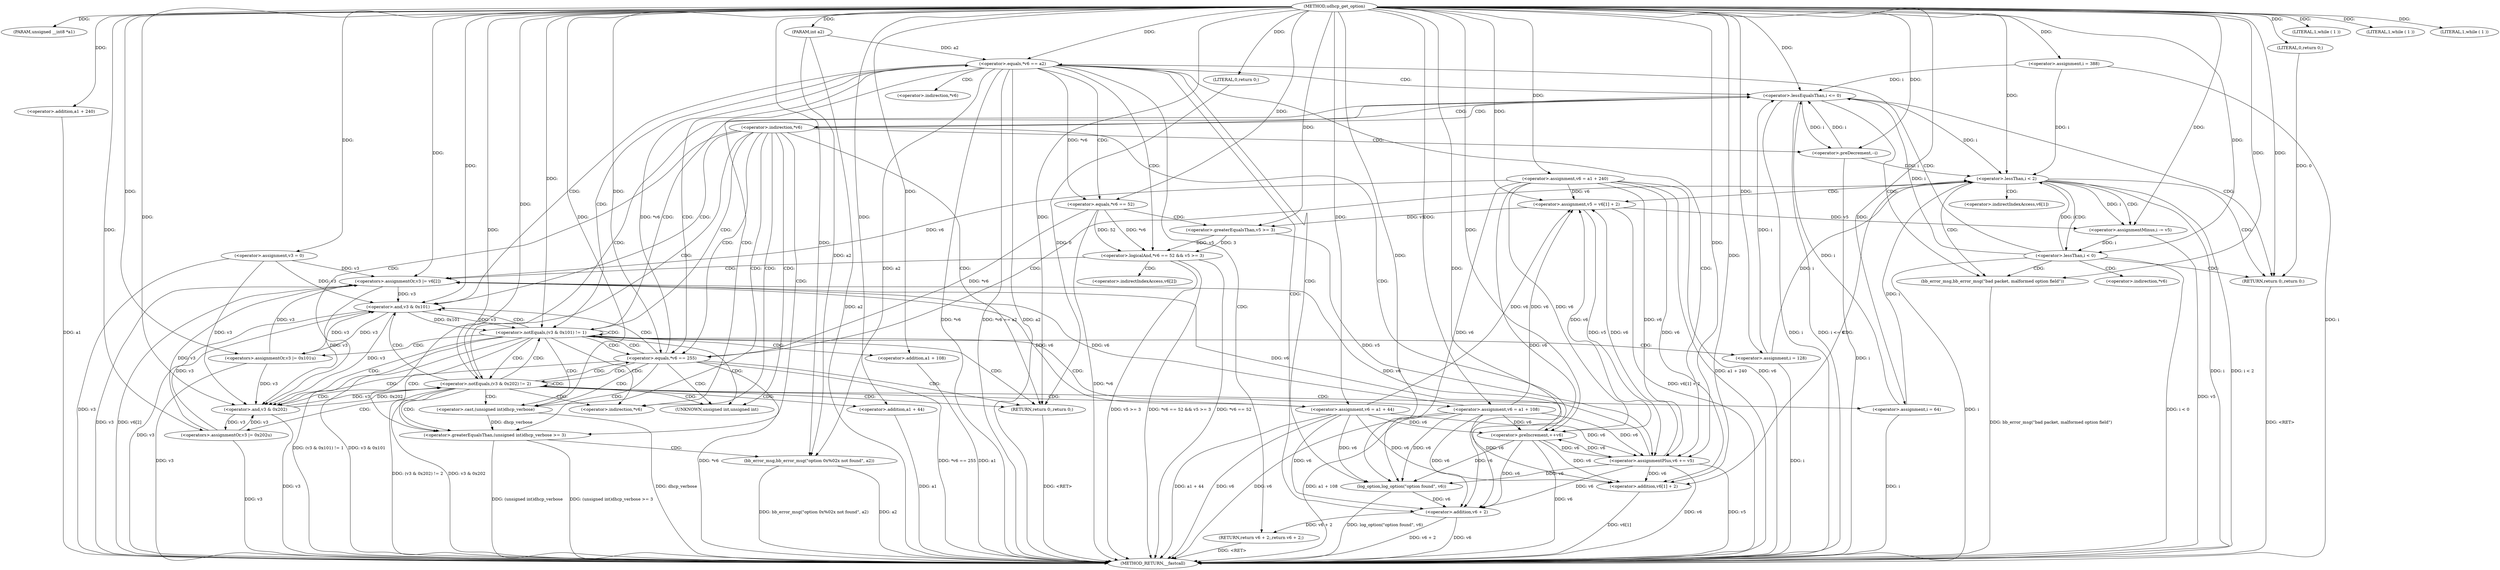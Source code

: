 digraph udhcp_get_option {  
"1000105" [label = "(METHOD,udhcp_get_option)" ]
"1000256" [label = "(METHOD_RETURN,__fastcall)" ]
"1000106" [label = "(PARAM,unsigned __int8 *a1)" ]
"1000107" [label = "(PARAM,int a2)" ]
"1000113" [label = "(<operator>.assignment,v3 = 0)" ]
"1000116" [label = "(<operator>.assignment,v6 = a1 + 240)" ]
"1000118" [label = "(<operator>.addition,a1 + 240)" ]
"1000122" [label = "(<operator>.assignment,i = 388)" ]
"1000125" [label = "(<operator>.assignment,i = 64)" ]
"1000130" [label = "(LITERAL,1,while ( 1 ))" ]
"1000133" [label = "(LITERAL,1,while ( 1 ))" ]
"1000136" [label = "(LITERAL,1,while ( 1 ))" ]
"1000139" [label = "(<operator>.lessEqualsThan,i <= 0)" ]
"1000144" [label = "(bb_error_msg,bb_error_msg(\"bad packet, malformed option field\"))" ]
"1000146" [label = "(RETURN,return 0;,return 0;)" ]
"1000147" [label = "(LITERAL,0,return 0;)" ]
"1000152" [label = "(<operator>.preDecrement,--i)" ]
"1000154" [label = "(<operator>.preIncrement,++v6)" ]
"1000157" [label = "(<operator>.equals,*v6 == 255)" ]
"1000163" [label = "(<operator>.lessThan,i < 2)" ]
"1000167" [label = "(<operator>.assignment,v5 = v6[1] + 2)" ]
"1000169" [label = "(<operator>.addition,v6[1] + 2)" ]
"1000174" [label = "(<operator>.assignmentMinus,i -= v5)" ]
"1000178" [label = "(<operator>.lessThan,i < 0)" ]
"1000183" [label = "(<operator>.equals,*v6 == a2)" ]
"1000188" [label = "(log_option,log_option(\"option found\", v6))" ]
"1000191" [label = "(RETURN,return v6 + 2;,return v6 + 2;)" ]
"1000192" [label = "(<operator>.addition,v6 + 2)" ]
"1000196" [label = "(<operator>.logicalAnd,*v6 == 52 && v5 >= 3)" ]
"1000197" [label = "(<operator>.equals,*v6 == 52)" ]
"1000201" [label = "(<operator>.greaterEqualsThan,v5 >= 3)" ]
"1000204" [label = "(<operators>.assignmentOr,v3 |= v6[2])" ]
"1000209" [label = "(<operator>.assignmentPlus,v6 += v5)" ]
"1000213" [label = "(<operator>.notEquals,(v3 & 0x101) != 1)" ]
"1000214" [label = "(<operator>.and,v3 & 0x101)" ]
"1000219" [label = "(<operators>.assignmentOr,v3 |= 0x101u)" ]
"1000222" [label = "(<operator>.assignment,v6 = a1 + 108)" ]
"1000224" [label = "(<operator>.addition,a1 + 108)" ]
"1000227" [label = "(<operator>.assignment,i = 128)" ]
"1000231" [label = "(<operator>.notEquals,(v3 & 0x202) != 2)" ]
"1000232" [label = "(<operator>.and,v3 & 0x202)" ]
"1000237" [label = "(<operators>.assignmentOr,v3 |= 0x202u)" ]
"1000240" [label = "(<operator>.assignment,v6 = a1 + 44)" ]
"1000242" [label = "(<operator>.addition,a1 + 44)" ]
"1000246" [label = "(<operator>.greaterEqualsThan,(unsigned int)dhcp_verbose >= 3)" ]
"1000247" [label = "(<operator>.cast,(unsigned int)dhcp_verbose)" ]
"1000251" [label = "(bb_error_msg,bb_error_msg(\"option 0x%02x not found\", a2))" ]
"1000254" [label = "(RETURN,return 0;,return 0;)" ]
"1000255" [label = "(LITERAL,0,return 0;)" ]
"1000149" [label = "(<operator>.indirection,*v6)" ]
"1000158" [label = "(<operator>.indirection,*v6)" ]
"1000170" [label = "(<operator>.indirectIndexAccess,v6[1])" ]
"1000184" [label = "(<operator>.indirection,*v6)" ]
"1000198" [label = "(<operator>.indirection,*v6)" ]
"1000206" [label = "(<operator>.indirectIndexAccess,v6[2])" ]
"1000248" [label = "(UNKNOWN,unsigned int,unsigned int)" ]
  "1000191" -> "1000256"  [ label = "DDG: <RET>"] 
  "1000146" -> "1000256"  [ label = "DDG: <RET>"] 
  "1000222" -> "1000256"  [ label = "DDG: v6"] 
  "1000219" -> "1000256"  [ label = "DDG: v3"] 
  "1000222" -> "1000256"  [ label = "DDG: a1 + 108"] 
  "1000139" -> "1000256"  [ label = "DDG: i"] 
  "1000196" -> "1000256"  [ label = "DDG: *v6 == 52"] 
  "1000251" -> "1000256"  [ label = "DDG: bb_error_msg(\"option 0x%02x not found\", a2)"] 
  "1000163" -> "1000256"  [ label = "DDG: i"] 
  "1000144" -> "1000256"  [ label = "DDG: bb_error_msg(\"bad packet, malformed option field\")"] 
  "1000242" -> "1000256"  [ label = "DDG: a1"] 
  "1000107" -> "1000256"  [ label = "DDG: a2"] 
  "1000204" -> "1000256"  [ label = "DDG: v3"] 
  "1000116" -> "1000256"  [ label = "DDG: v6"] 
  "1000163" -> "1000256"  [ label = "DDG: i < 2"] 
  "1000139" -> "1000256"  [ label = "DDG: i <= 0"] 
  "1000232" -> "1000256"  [ label = "DDG: v3"] 
  "1000116" -> "1000256"  [ label = "DDG: a1 + 240"] 
  "1000183" -> "1000256"  [ label = "DDG: *v6"] 
  "1000213" -> "1000256"  [ label = "DDG: (v3 & 0x101) != 1"] 
  "1000178" -> "1000256"  [ label = "DDG: i < 0"] 
  "1000209" -> "1000256"  [ label = "DDG: v5"] 
  "1000246" -> "1000256"  [ label = "DDG: (unsigned int)dhcp_verbose >= 3"] 
  "1000157" -> "1000256"  [ label = "DDG: *v6 == 255"] 
  "1000213" -> "1000256"  [ label = "DDG: v3 & 0x101"] 
  "1000118" -> "1000256"  [ label = "DDG: a1"] 
  "1000240" -> "1000256"  [ label = "DDG: v6"] 
  "1000183" -> "1000256"  [ label = "DDG: *v6 == a2"] 
  "1000152" -> "1000256"  [ label = "DDG: i"] 
  "1000251" -> "1000256"  [ label = "DDG: a2"] 
  "1000154" -> "1000256"  [ label = "DDG: v6"] 
  "1000157" -> "1000256"  [ label = "DDG: *v6"] 
  "1000246" -> "1000256"  [ label = "DDG: (unsigned int)dhcp_verbose"] 
  "1000214" -> "1000256"  [ label = "DDG: v3"] 
  "1000231" -> "1000256"  [ label = "DDG: v3 & 0x202"] 
  "1000192" -> "1000256"  [ label = "DDG: v6"] 
  "1000247" -> "1000256"  [ label = "DDG: dhcp_verbose"] 
  "1000224" -> "1000256"  [ label = "DDG: a1"] 
  "1000169" -> "1000256"  [ label = "DDG: v6[1]"] 
  "1000231" -> "1000256"  [ label = "DDG: (v3 & 0x202) != 2"] 
  "1000197" -> "1000256"  [ label = "DDG: *v6"] 
  "1000188" -> "1000256"  [ label = "DDG: log_option(\"option found\", v6)"] 
  "1000125" -> "1000256"  [ label = "DDG: i"] 
  "1000192" -> "1000256"  [ label = "DDG: v6 + 2"] 
  "1000196" -> "1000256"  [ label = "DDG: v5 >= 3"] 
  "1000204" -> "1000256"  [ label = "DDG: v6[2]"] 
  "1000227" -> "1000256"  [ label = "DDG: i"] 
  "1000113" -> "1000256"  [ label = "DDG: v3"] 
  "1000240" -> "1000256"  [ label = "DDG: a1 + 44"] 
  "1000174" -> "1000256"  [ label = "DDG: v5"] 
  "1000178" -> "1000256"  [ label = "DDG: i"] 
  "1000196" -> "1000256"  [ label = "DDG: *v6 == 52 && v5 >= 3"] 
  "1000167" -> "1000256"  [ label = "DDG: v6[1] + 2"] 
  "1000209" -> "1000256"  [ label = "DDG: v6"] 
  "1000237" -> "1000256"  [ label = "DDG: v3"] 
  "1000122" -> "1000256"  [ label = "DDG: i"] 
  "1000183" -> "1000256"  [ label = "DDG: a2"] 
  "1000254" -> "1000256"  [ label = "DDG: <RET>"] 
  "1000105" -> "1000106"  [ label = "DDG: "] 
  "1000105" -> "1000107"  [ label = "DDG: "] 
  "1000105" -> "1000113"  [ label = "DDG: "] 
  "1000105" -> "1000116"  [ label = "DDG: "] 
  "1000105" -> "1000118"  [ label = "DDG: "] 
  "1000105" -> "1000122"  [ label = "DDG: "] 
  "1000105" -> "1000125"  [ label = "DDG: "] 
  "1000105" -> "1000130"  [ label = "DDG: "] 
  "1000105" -> "1000133"  [ label = "DDG: "] 
  "1000105" -> "1000136"  [ label = "DDG: "] 
  "1000152" -> "1000139"  [ label = "DDG: i"] 
  "1000125" -> "1000139"  [ label = "DDG: i"] 
  "1000227" -> "1000139"  [ label = "DDG: i"] 
  "1000178" -> "1000139"  [ label = "DDG: i"] 
  "1000122" -> "1000139"  [ label = "DDG: i"] 
  "1000105" -> "1000139"  [ label = "DDG: "] 
  "1000105" -> "1000144"  [ label = "DDG: "] 
  "1000147" -> "1000146"  [ label = "DDG: 0"] 
  "1000105" -> "1000146"  [ label = "DDG: "] 
  "1000105" -> "1000147"  [ label = "DDG: "] 
  "1000139" -> "1000152"  [ label = "DDG: i"] 
  "1000105" -> "1000152"  [ label = "DDG: "] 
  "1000116" -> "1000154"  [ label = "DDG: v6"] 
  "1000222" -> "1000154"  [ label = "DDG: v6"] 
  "1000240" -> "1000154"  [ label = "DDG: v6"] 
  "1000209" -> "1000154"  [ label = "DDG: v6"] 
  "1000105" -> "1000154"  [ label = "DDG: "] 
  "1000197" -> "1000157"  [ label = "DDG: *v6"] 
  "1000105" -> "1000157"  [ label = "DDG: "] 
  "1000152" -> "1000163"  [ label = "DDG: i"] 
  "1000125" -> "1000163"  [ label = "DDG: i"] 
  "1000227" -> "1000163"  [ label = "DDG: i"] 
  "1000178" -> "1000163"  [ label = "DDG: i"] 
  "1000139" -> "1000163"  [ label = "DDG: i"] 
  "1000122" -> "1000163"  [ label = "DDG: i"] 
  "1000105" -> "1000163"  [ label = "DDG: "] 
  "1000116" -> "1000167"  [ label = "DDG: v6"] 
  "1000222" -> "1000167"  [ label = "DDG: v6"] 
  "1000240" -> "1000167"  [ label = "DDG: v6"] 
  "1000154" -> "1000167"  [ label = "DDG: v6"] 
  "1000209" -> "1000167"  [ label = "DDG: v6"] 
  "1000105" -> "1000167"  [ label = "DDG: "] 
  "1000116" -> "1000169"  [ label = "DDG: v6"] 
  "1000222" -> "1000169"  [ label = "DDG: v6"] 
  "1000240" -> "1000169"  [ label = "DDG: v6"] 
  "1000154" -> "1000169"  [ label = "DDG: v6"] 
  "1000209" -> "1000169"  [ label = "DDG: v6"] 
  "1000105" -> "1000169"  [ label = "DDG: "] 
  "1000167" -> "1000174"  [ label = "DDG: v5"] 
  "1000105" -> "1000174"  [ label = "DDG: "] 
  "1000163" -> "1000174"  [ label = "DDG: i"] 
  "1000174" -> "1000178"  [ label = "DDG: i"] 
  "1000105" -> "1000178"  [ label = "DDG: "] 
  "1000157" -> "1000183"  [ label = "DDG: *v6"] 
  "1000107" -> "1000183"  [ label = "DDG: a2"] 
  "1000105" -> "1000183"  [ label = "DDG: "] 
  "1000105" -> "1000188"  [ label = "DDG: "] 
  "1000116" -> "1000188"  [ label = "DDG: v6"] 
  "1000222" -> "1000188"  [ label = "DDG: v6"] 
  "1000240" -> "1000188"  [ label = "DDG: v6"] 
  "1000154" -> "1000188"  [ label = "DDG: v6"] 
  "1000209" -> "1000188"  [ label = "DDG: v6"] 
  "1000192" -> "1000191"  [ label = "DDG: v6 + 2"] 
  "1000188" -> "1000192"  [ label = "DDG: v6"] 
  "1000105" -> "1000192"  [ label = "DDG: "] 
  "1000116" -> "1000192"  [ label = "DDG: v6"] 
  "1000222" -> "1000192"  [ label = "DDG: v6"] 
  "1000240" -> "1000192"  [ label = "DDG: v6"] 
  "1000154" -> "1000192"  [ label = "DDG: v6"] 
  "1000209" -> "1000192"  [ label = "DDG: v6"] 
  "1000197" -> "1000196"  [ label = "DDG: *v6"] 
  "1000197" -> "1000196"  [ label = "DDG: 52"] 
  "1000183" -> "1000197"  [ label = "DDG: *v6"] 
  "1000105" -> "1000197"  [ label = "DDG: "] 
  "1000201" -> "1000196"  [ label = "DDG: v5"] 
  "1000201" -> "1000196"  [ label = "DDG: 3"] 
  "1000105" -> "1000201"  [ label = "DDG: "] 
  "1000167" -> "1000201"  [ label = "DDG: v5"] 
  "1000116" -> "1000204"  [ label = "DDG: v6"] 
  "1000222" -> "1000204"  [ label = "DDG: v6"] 
  "1000240" -> "1000204"  [ label = "DDG: v6"] 
  "1000154" -> "1000204"  [ label = "DDG: v6"] 
  "1000209" -> "1000204"  [ label = "DDG: v6"] 
  "1000219" -> "1000204"  [ label = "DDG: v3"] 
  "1000113" -> "1000204"  [ label = "DDG: v3"] 
  "1000237" -> "1000204"  [ label = "DDG: v3"] 
  "1000105" -> "1000204"  [ label = "DDG: "] 
  "1000201" -> "1000209"  [ label = "DDG: v5"] 
  "1000105" -> "1000209"  [ label = "DDG: "] 
  "1000167" -> "1000209"  [ label = "DDG: v5"] 
  "1000116" -> "1000209"  [ label = "DDG: v6"] 
  "1000222" -> "1000209"  [ label = "DDG: v6"] 
  "1000240" -> "1000209"  [ label = "DDG: v6"] 
  "1000154" -> "1000209"  [ label = "DDG: v6"] 
  "1000214" -> "1000213"  [ label = "DDG: v3"] 
  "1000214" -> "1000213"  [ label = "DDG: 0x101"] 
  "1000204" -> "1000214"  [ label = "DDG: v3"] 
  "1000219" -> "1000214"  [ label = "DDG: v3"] 
  "1000113" -> "1000214"  [ label = "DDG: v3"] 
  "1000237" -> "1000214"  [ label = "DDG: v3"] 
  "1000105" -> "1000214"  [ label = "DDG: "] 
  "1000105" -> "1000213"  [ label = "DDG: "] 
  "1000105" -> "1000219"  [ label = "DDG: "] 
  "1000214" -> "1000219"  [ label = "DDG: v3"] 
  "1000105" -> "1000222"  [ label = "DDG: "] 
  "1000105" -> "1000224"  [ label = "DDG: "] 
  "1000105" -> "1000227"  [ label = "DDG: "] 
  "1000232" -> "1000231"  [ label = "DDG: v3"] 
  "1000232" -> "1000231"  [ label = "DDG: 0x202"] 
  "1000204" -> "1000232"  [ label = "DDG: v3"] 
  "1000219" -> "1000232"  [ label = "DDG: v3"] 
  "1000214" -> "1000232"  [ label = "DDG: v3"] 
  "1000113" -> "1000232"  [ label = "DDG: v3"] 
  "1000237" -> "1000232"  [ label = "DDG: v3"] 
  "1000105" -> "1000232"  [ label = "DDG: "] 
  "1000105" -> "1000231"  [ label = "DDG: "] 
  "1000105" -> "1000237"  [ label = "DDG: "] 
  "1000232" -> "1000237"  [ label = "DDG: v3"] 
  "1000105" -> "1000240"  [ label = "DDG: "] 
  "1000105" -> "1000242"  [ label = "DDG: "] 
  "1000247" -> "1000246"  [ label = "DDG: dhcp_verbose"] 
  "1000105" -> "1000247"  [ label = "DDG: "] 
  "1000105" -> "1000246"  [ label = "DDG: "] 
  "1000105" -> "1000251"  [ label = "DDG: "] 
  "1000183" -> "1000251"  [ label = "DDG: a2"] 
  "1000107" -> "1000251"  [ label = "DDG: a2"] 
  "1000255" -> "1000254"  [ label = "DDG: 0"] 
  "1000105" -> "1000254"  [ label = "DDG: "] 
  "1000105" -> "1000255"  [ label = "DDG: "] 
  "1000139" -> "1000144"  [ label = "CDG: "] 
  "1000139" -> "1000149"  [ label = "CDG: "] 
  "1000139" -> "1000146"  [ label = "CDG: "] 
  "1000149" -> "1000154"  [ label = "CDG: "] 
  "1000149" -> "1000152"  [ label = "CDG: "] 
  "1000149" -> "1000139"  [ label = "CDG: "] 
  "1000149" -> "1000158"  [ label = "CDG: "] 
  "1000149" -> "1000157"  [ label = "CDG: "] 
  "1000149" -> "1000214"  [ label = "CDG: "] 
  "1000149" -> "1000213"  [ label = "CDG: "] 
  "1000149" -> "1000232"  [ label = "CDG: "] 
  "1000149" -> "1000231"  [ label = "CDG: "] 
  "1000149" -> "1000254"  [ label = "CDG: "] 
  "1000149" -> "1000248"  [ label = "CDG: "] 
  "1000149" -> "1000247"  [ label = "CDG: "] 
  "1000149" -> "1000246"  [ label = "CDG: "] 
  "1000157" -> "1000163"  [ label = "CDG: "] 
  "1000157" -> "1000214"  [ label = "CDG: "] 
  "1000157" -> "1000213"  [ label = "CDG: "] 
  "1000157" -> "1000232"  [ label = "CDG: "] 
  "1000157" -> "1000231"  [ label = "CDG: "] 
  "1000157" -> "1000254"  [ label = "CDG: "] 
  "1000157" -> "1000248"  [ label = "CDG: "] 
  "1000157" -> "1000247"  [ label = "CDG: "] 
  "1000157" -> "1000246"  [ label = "CDG: "] 
  "1000163" -> "1000174"  [ label = "CDG: "] 
  "1000163" -> "1000170"  [ label = "CDG: "] 
  "1000163" -> "1000169"  [ label = "CDG: "] 
  "1000163" -> "1000167"  [ label = "CDG: "] 
  "1000163" -> "1000178"  [ label = "CDG: "] 
  "1000163" -> "1000144"  [ label = "CDG: "] 
  "1000163" -> "1000146"  [ label = "CDG: "] 
  "1000178" -> "1000184"  [ label = "CDG: "] 
  "1000178" -> "1000183"  [ label = "CDG: "] 
  "1000178" -> "1000144"  [ label = "CDG: "] 
  "1000178" -> "1000146"  [ label = "CDG: "] 
  "1000183" -> "1000192"  [ label = "CDG: "] 
  "1000183" -> "1000191"  [ label = "CDG: "] 
  "1000183" -> "1000188"  [ label = "CDG: "] 
  "1000183" -> "1000198"  [ label = "CDG: "] 
  "1000183" -> "1000197"  [ label = "CDG: "] 
  "1000183" -> "1000196"  [ label = "CDG: "] 
  "1000183" -> "1000209"  [ label = "CDG: "] 
  "1000183" -> "1000214"  [ label = "CDG: "] 
  "1000183" -> "1000213"  [ label = "CDG: "] 
  "1000183" -> "1000139"  [ label = "CDG: "] 
  "1000183" -> "1000158"  [ label = "CDG: "] 
  "1000183" -> "1000157"  [ label = "CDG: "] 
  "1000196" -> "1000206"  [ label = "CDG: "] 
  "1000196" -> "1000204"  [ label = "CDG: "] 
  "1000197" -> "1000201"  [ label = "CDG: "] 
  "1000213" -> "1000224"  [ label = "CDG: "] 
  "1000213" -> "1000222"  [ label = "CDG: "] 
  "1000213" -> "1000219"  [ label = "CDG: "] 
  "1000213" -> "1000227"  [ label = "CDG: "] 
  "1000213" -> "1000232"  [ label = "CDG: "] 
  "1000213" -> "1000231"  [ label = "CDG: "] 
  "1000213" -> "1000254"  [ label = "CDG: "] 
  "1000213" -> "1000248"  [ label = "CDG: "] 
  "1000213" -> "1000247"  [ label = "CDG: "] 
  "1000213" -> "1000246"  [ label = "CDG: "] 
  "1000213" -> "1000214"  [ label = "CDG: "] 
  "1000213" -> "1000213"  [ label = "CDG: "] 
  "1000213" -> "1000139"  [ label = "CDG: "] 
  "1000213" -> "1000158"  [ label = "CDG: "] 
  "1000213" -> "1000157"  [ label = "CDG: "] 
  "1000231" -> "1000240"  [ label = "CDG: "] 
  "1000231" -> "1000237"  [ label = "CDG: "] 
  "1000231" -> "1000254"  [ label = "CDG: "] 
  "1000231" -> "1000248"  [ label = "CDG: "] 
  "1000231" -> "1000247"  [ label = "CDG: "] 
  "1000231" -> "1000246"  [ label = "CDG: "] 
  "1000231" -> "1000242"  [ label = "CDG: "] 
  "1000231" -> "1000125"  [ label = "CDG: "] 
  "1000231" -> "1000232"  [ label = "CDG: "] 
  "1000231" -> "1000231"  [ label = "CDG: "] 
  "1000231" -> "1000214"  [ label = "CDG: "] 
  "1000231" -> "1000213"  [ label = "CDG: "] 
  "1000231" -> "1000139"  [ label = "CDG: "] 
  "1000231" -> "1000158"  [ label = "CDG: "] 
  "1000231" -> "1000157"  [ label = "CDG: "] 
  "1000246" -> "1000251"  [ label = "CDG: "] 
}
